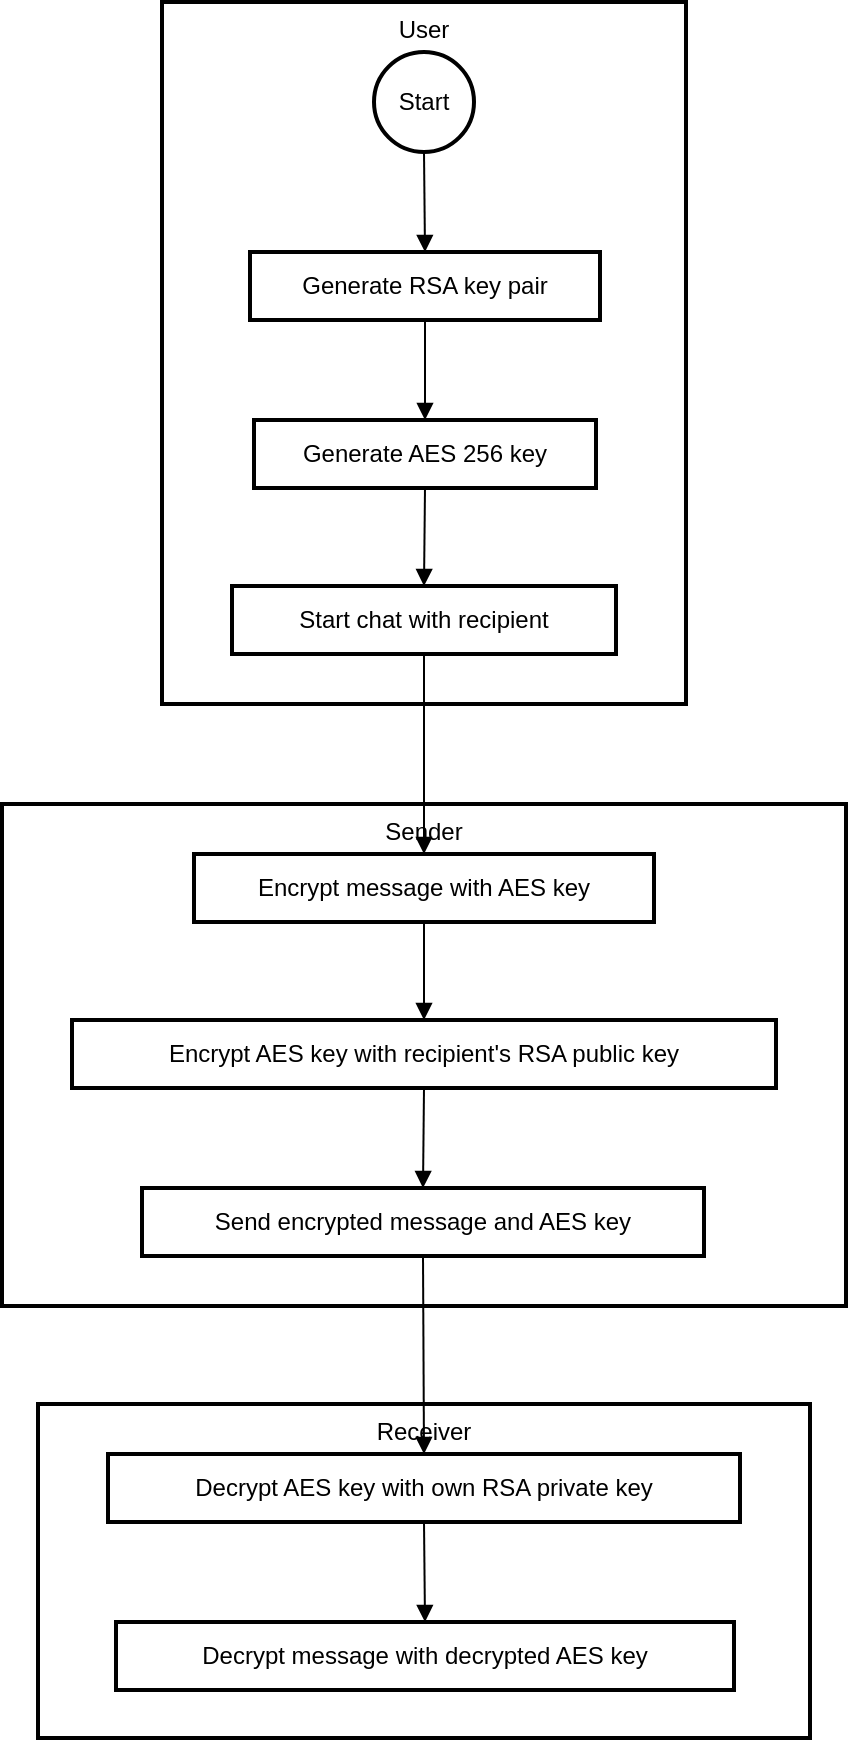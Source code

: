 <mxfile version="24.7.7">
  <diagram name="Page-1" id="eB3PwVr9NEB-qfJxLBWl">
    <mxGraphModel>
      <root>
        <mxCell id="0" />
        <mxCell id="1" parent="0" />
        <mxCell id="2" value="Receiver" style="whiteSpace=wrap;strokeWidth=2;verticalAlign=top;" vertex="1" parent="1">
          <mxGeometry x="18" y="701" width="386" height="167" as="geometry" />
        </mxCell>
        <mxCell id="3" value="Decrypt AES key with own RSA private key" style="whiteSpace=wrap;strokeWidth=2;" vertex="1" parent="1">
          <mxGeometry x="53" y="726" width="316" height="34" as="geometry" />
        </mxCell>
        <mxCell id="4" value="Decrypt message with decrypted AES key" style="whiteSpace=wrap;strokeWidth=2;" vertex="1" parent="1">
          <mxGeometry x="57" y="810" width="309" height="34" as="geometry" />
        </mxCell>
        <mxCell id="5" value="Sender" style="whiteSpace=wrap;strokeWidth=2;verticalAlign=top;" vertex="1" parent="1">
          <mxGeometry y="401" width="422" height="251" as="geometry" />
        </mxCell>
        <mxCell id="6" value="Encrypt message with AES key" style="whiteSpace=wrap;strokeWidth=2;" vertex="1" parent="1">
          <mxGeometry x="96" y="426" width="230" height="34" as="geometry" />
        </mxCell>
        <mxCell id="7" value="Encrypt AES key with recipient&#39;s RSA public key" style="whiteSpace=wrap;strokeWidth=2;" vertex="1" parent="1">
          <mxGeometry x="35" y="509" width="352" height="34" as="geometry" />
        </mxCell>
        <mxCell id="8" value="Send encrypted message and AES key" style="whiteSpace=wrap;strokeWidth=2;" vertex="1" parent="1">
          <mxGeometry x="70" y="593" width="281" height="34" as="geometry" />
        </mxCell>
        <mxCell id="9" value="User" style="whiteSpace=wrap;strokeWidth=2;verticalAlign=top;" vertex="1" parent="1">
          <mxGeometry x="80" width="262" height="351" as="geometry" />
        </mxCell>
        <mxCell id="10" value="Start" style="ellipse;aspect=fixed;strokeWidth=2;whiteSpace=wrap;" vertex="1" parent="1">
          <mxGeometry x="186" y="25" width="50" height="50" as="geometry" />
        </mxCell>
        <mxCell id="11" value="Generate RSA key pair" style="whiteSpace=wrap;strokeWidth=2;" vertex="1" parent="1">
          <mxGeometry x="124" y="125" width="175" height="34" as="geometry" />
        </mxCell>
        <mxCell id="12" value="Generate AES 256 key" style="whiteSpace=wrap;strokeWidth=2;" vertex="1" parent="1">
          <mxGeometry x="126" y="209" width="171" height="34" as="geometry" />
        </mxCell>
        <mxCell id="13" value="Start chat with recipient" style="whiteSpace=wrap;strokeWidth=2;" vertex="1" parent="1">
          <mxGeometry x="115" y="292" width="192" height="34" as="geometry" />
        </mxCell>
        <mxCell id="14" value="" style="curved=1;startArrow=none;endArrow=block;exitX=0.5;exitY=1.01;entryX=0.5;entryY=0.01;" edge="1" parent="1" source="10" target="11">
          <mxGeometry relative="1" as="geometry">
            <Array as="points" />
          </mxGeometry>
        </mxCell>
        <mxCell id="15" value="" style="curved=1;startArrow=none;endArrow=block;exitX=0.5;exitY=1;entryX=0.5;entryY=0;" edge="1" parent="1" source="11" target="12">
          <mxGeometry relative="1" as="geometry">
            <Array as="points" />
          </mxGeometry>
        </mxCell>
        <mxCell id="16" value="" style="curved=1;startArrow=none;endArrow=block;exitX=0.5;exitY=0.98;entryX=0.5;entryY=0.01;" edge="1" parent="1" source="12" target="13">
          <mxGeometry relative="1" as="geometry">
            <Array as="points" />
          </mxGeometry>
        </mxCell>
        <mxCell id="17" value="" style="curved=1;startArrow=none;endArrow=block;exitX=0.5;exitY=1;entryX=0.5;entryY=0;" edge="1" parent="1" source="13" target="6">
          <mxGeometry relative="1" as="geometry">
            <Array as="points" />
          </mxGeometry>
        </mxCell>
        <mxCell id="18" value="" style="curved=1;startArrow=none;endArrow=block;exitX=0.5;exitY=0.98;entryX=0.5;entryY=0.01;" edge="1" parent="1" source="6" target="7">
          <mxGeometry relative="1" as="geometry">
            <Array as="points" />
          </mxGeometry>
        </mxCell>
        <mxCell id="19" value="" style="curved=1;startArrow=none;endArrow=block;exitX=0.5;exitY=1;entryX=0.5;entryY=0;" edge="1" parent="1" source="7" target="8">
          <mxGeometry relative="1" as="geometry">
            <Array as="points" />
          </mxGeometry>
        </mxCell>
        <mxCell id="20" value="" style="curved=1;startArrow=none;endArrow=block;exitX=0.5;exitY=0.98;entryX=0.5;entryY=0.01;" edge="1" parent="1" source="8" target="3">
          <mxGeometry relative="1" as="geometry">
            <Array as="points" />
          </mxGeometry>
        </mxCell>
        <mxCell id="21" value="" style="curved=1;startArrow=none;endArrow=block;exitX=0.5;exitY=1;entryX=0.5;entryY=0;" edge="1" parent="1" source="3" target="4">
          <mxGeometry relative="1" as="geometry">
            <Array as="points" />
          </mxGeometry>
        </mxCell>
      </root>
    </mxGraphModel>
  </diagram>
</mxfile>
